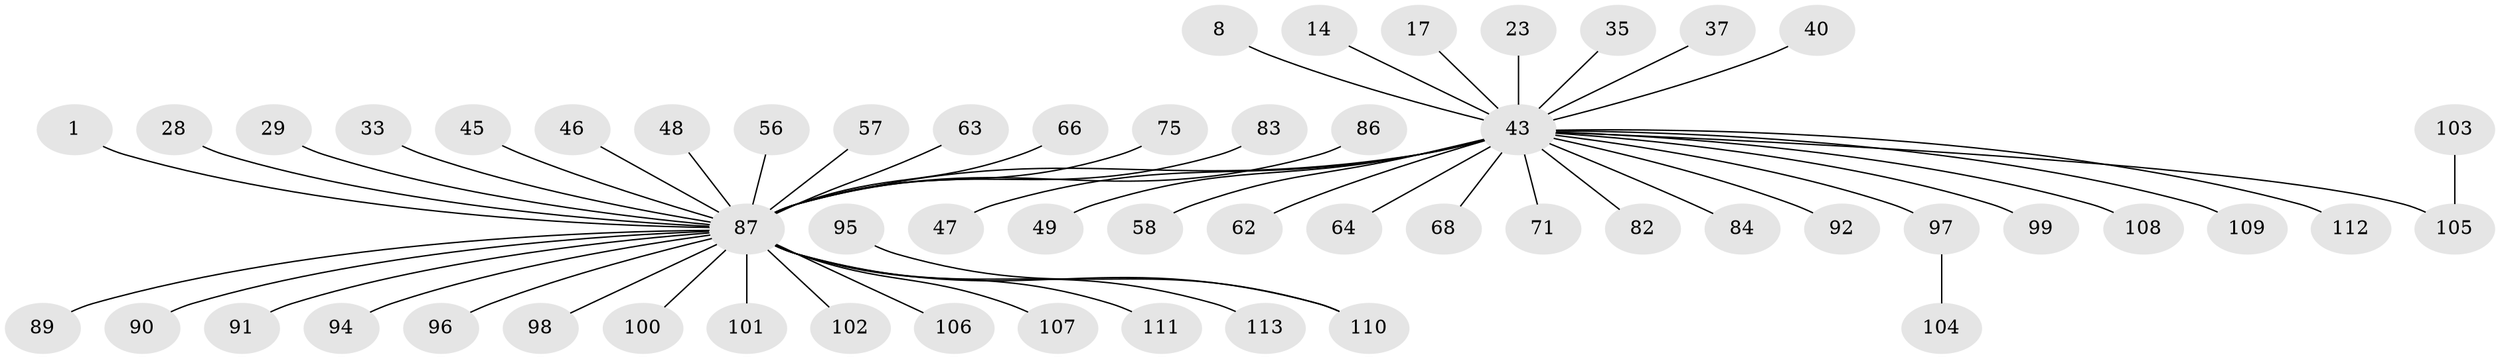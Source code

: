 // original degree distribution, {1: 0.6371681415929203, 13: 0.008849557522123894, 4: 0.05309734513274336, 12: 0.008849557522123894, 8: 0.008849557522123894, 15: 0.008849557522123894, 9: 0.008849557522123894, 5: 0.008849557522123894, 6: 0.017699115044247787, 2: 0.18584070796460178, 3: 0.05309734513274336}
// Generated by graph-tools (version 1.1) at 2025/50/03/04/25 21:50:17]
// undirected, 56 vertices, 55 edges
graph export_dot {
graph [start="1"]
  node [color=gray90,style=filled];
  1;
  8;
  14;
  17;
  23 [super="+21"];
  28;
  29;
  33;
  35;
  37;
  40;
  43 [super="+4+7"];
  45 [super="+36"];
  46;
  47;
  48;
  49;
  56;
  57;
  58;
  62;
  63;
  64;
  66;
  68;
  71;
  75 [super="+52"];
  82 [super="+61"];
  83;
  84;
  86 [super="+6+39+79"];
  87 [super="+70+77+74+72"];
  89;
  90;
  91 [super="+42+25+41+44"];
  92;
  94;
  95;
  96;
  97 [super="+85+88+93"];
  98 [super="+80"];
  99;
  100 [super="+31+60"];
  101;
  102;
  103;
  104;
  105 [super="+30"];
  106;
  107 [super="+67+78"];
  108;
  109;
  110 [super="+76"];
  111 [super="+59"];
  112;
  113;
  1 -- 87;
  8 -- 43;
  14 -- 43;
  17 -- 43;
  23 -- 43;
  28 -- 87;
  29 -- 87;
  33 -- 87;
  35 -- 43;
  37 -- 43;
  40 -- 43;
  43 -- 68;
  43 -- 47;
  43 -- 112;
  43 -- 49;
  43 -- 84;
  43 -- 58;
  43 -- 92;
  43 -- 64;
  43 -- 99;
  43 -- 71;
  43 -- 108;
  43 -- 109;
  43 -- 62;
  43 -- 105;
  43 -- 82;
  43 -- 87 [weight=4];
  43 -- 97;
  45 -- 87;
  46 -- 87;
  48 -- 87;
  56 -- 87;
  57 -- 87;
  63 -- 87;
  66 -- 87;
  75 -- 87;
  83 -- 87;
  86 -- 87;
  87 -- 101;
  87 -- 90;
  87 -- 106;
  87 -- 89;
  87 -- 102;
  87 -- 91;
  87 -- 94;
  87 -- 96;
  87 -- 100;
  87 -- 107;
  87 -- 110;
  87 -- 111;
  87 -- 113;
  87 -- 98;
  95 -- 110;
  97 -- 104;
  103 -- 105;
}
